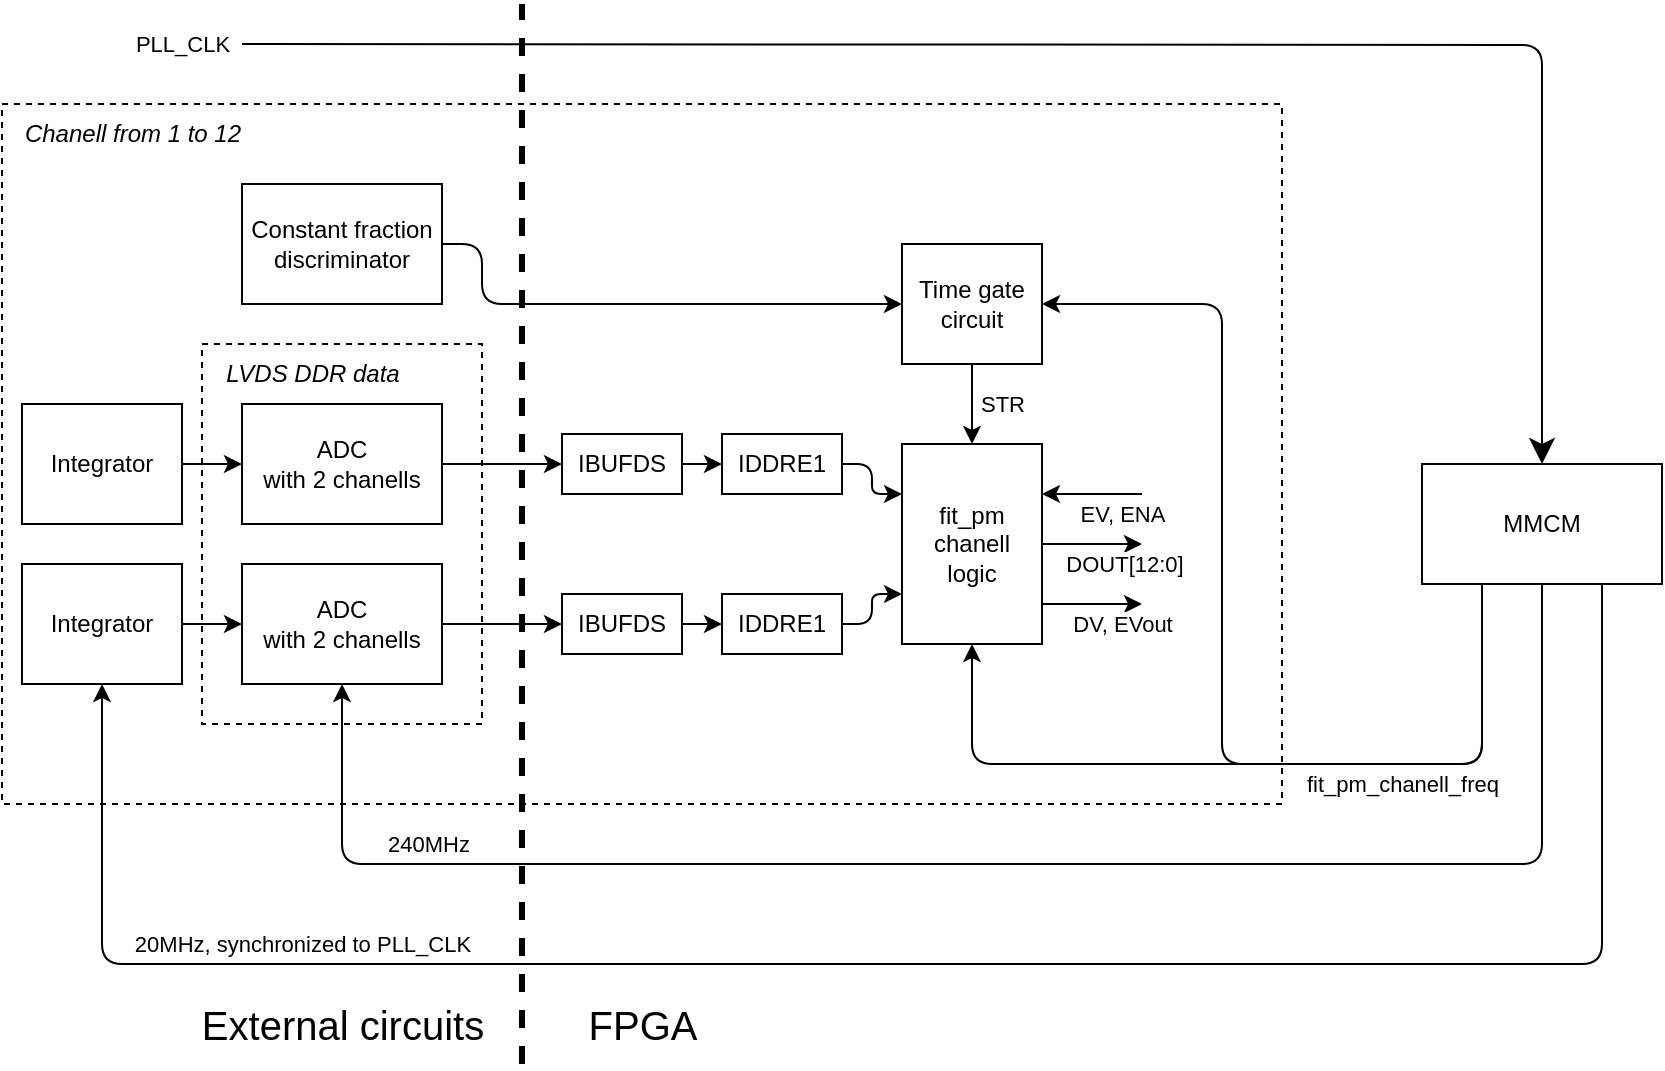 <mxfile>
    <diagram id="VdJQXFleTinv3W6w0sz0" name="Page-1">
        <mxGraphModel dx="1143" dy="654" grid="1" gridSize="10" guides="1" tooltips="1" connect="1" arrows="1" fold="1" page="1" pageScale="1" pageWidth="850" pageHeight="1100" math="0" shadow="0">
            <root>
                <mxCell id="0"/>
                <mxCell id="1" parent="0"/>
                <mxCell id="44" value="" style="rounded=0;whiteSpace=wrap;html=1;dashed=1;" vertex="1" parent="1">
                    <mxGeometry x="10" y="70" width="640" height="350" as="geometry"/>
                </mxCell>
                <mxCell id="46" value="" style="rounded=0;whiteSpace=wrap;html=1;dashed=1;" vertex="1" parent="1">
                    <mxGeometry x="110" y="190" width="140" height="190" as="geometry"/>
                </mxCell>
                <mxCell id="34" style="edgeStyle=orthogonalEdgeStyle;html=1;entryX=0;entryY=0.5;entryDx=0;entryDy=0;" edge="1" parent="1" source="2" target="32">
                    <mxGeometry relative="1" as="geometry"/>
                </mxCell>
                <mxCell id="2" value="ADC&lt;br&gt;with 2 chanells" style="whiteSpace=wrap;html=1;" vertex="1" parent="1">
                    <mxGeometry x="130" y="220" width="100" height="60" as="geometry"/>
                </mxCell>
                <mxCell id="9" style="edgeStyle=none;html=1;entryX=0;entryY=0.5;entryDx=0;entryDy=0;" edge="1" parent="1" source="5" target="2">
                    <mxGeometry relative="1" as="geometry"/>
                </mxCell>
                <mxCell id="5" value="Integrator" style="whiteSpace=wrap;html=1;" vertex="1" parent="1">
                    <mxGeometry x="20" y="220" width="80" height="60" as="geometry"/>
                </mxCell>
                <mxCell id="39" style="edgeStyle=orthogonalEdgeStyle;html=1;entryX=0;entryY=0.5;entryDx=0;entryDy=0;" edge="1" parent="1" source="6" target="38">
                    <mxGeometry relative="1" as="geometry"/>
                </mxCell>
                <mxCell id="6" value="ADC&lt;br&gt;with 2 chanells" style="whiteSpace=wrap;html=1;" vertex="1" parent="1">
                    <mxGeometry x="130" y="300" width="100" height="60" as="geometry"/>
                </mxCell>
                <mxCell id="10" style="edgeStyle=none;html=1;entryX=0;entryY=0.5;entryDx=0;entryDy=0;" edge="1" parent="1" source="7" target="6">
                    <mxGeometry relative="1" as="geometry"/>
                </mxCell>
                <mxCell id="7" value="Integrator" style="whiteSpace=wrap;html=1;" vertex="1" parent="1">
                    <mxGeometry x="20" y="300" width="80" height="60" as="geometry"/>
                </mxCell>
                <mxCell id="17" style="edgeStyle=orthogonalEdgeStyle;html=1;" edge="1" parent="1" source="11">
                    <mxGeometry relative="1" as="geometry">
                        <mxPoint x="580" y="290" as="targetPoint"/>
                        <Array as="points">
                            <mxPoint x="560" y="290"/>
                            <mxPoint x="560" y="290"/>
                        </Array>
                    </mxGeometry>
                </mxCell>
                <mxCell id="19" value="DOUT[12:0]" style="edgeLabel;html=1;align=center;verticalAlign=middle;resizable=0;points=[];" vertex="1" connectable="0" parent="17">
                    <mxGeometry x="0.451" y="1" relative="1" as="geometry">
                        <mxPoint x="4" y="11" as="offset"/>
                    </mxGeometry>
                </mxCell>
                <mxCell id="18" style="edgeStyle=orthogonalEdgeStyle;html=1;" edge="1" parent="1" source="11">
                    <mxGeometry relative="1" as="geometry">
                        <mxPoint x="580" y="320" as="targetPoint"/>
                        <Array as="points">
                            <mxPoint x="550" y="320"/>
                            <mxPoint x="550" y="320"/>
                        </Array>
                    </mxGeometry>
                </mxCell>
                <mxCell id="20" value="DV, EVout" style="edgeLabel;html=1;align=center;verticalAlign=middle;resizable=0;points=[];" vertex="1" connectable="0" parent="18">
                    <mxGeometry x="0.512" relative="1" as="geometry">
                        <mxPoint x="2" y="10" as="offset"/>
                    </mxGeometry>
                </mxCell>
                <mxCell id="11" value="fit_pm&lt;br&gt;chanell&lt;br&gt;logic" style="whiteSpace=wrap;html=1;" vertex="1" parent="1">
                    <mxGeometry x="460" y="240" width="70" height="100" as="geometry"/>
                </mxCell>
                <mxCell id="23" value="&lt;i&gt;LVDS DDR data&lt;/i&gt;" style="text;html=1;align=center;verticalAlign=middle;resizable=0;points=[];autosize=1;strokeColor=none;fillColor=none;" vertex="1" parent="1">
                    <mxGeometry x="110" y="190" width="110" height="30" as="geometry"/>
                </mxCell>
                <mxCell id="24" value="" style="endArrow=classic;html=1;entryX=1;entryY=0.25;entryDx=0;entryDy=0;" edge="1" parent="1" target="11">
                    <mxGeometry width="50" height="50" relative="1" as="geometry">
                        <mxPoint x="580" y="265" as="sourcePoint"/>
                        <mxPoint x="540" y="220" as="targetPoint"/>
                    </mxGeometry>
                </mxCell>
                <mxCell id="25" value="EV, ENA" style="edgeLabel;html=1;align=center;verticalAlign=middle;resizable=0;points=[];" vertex="1" connectable="0" parent="24">
                    <mxGeometry x="-0.364" y="-1" relative="1" as="geometry">
                        <mxPoint x="6" y="11" as="offset"/>
                    </mxGeometry>
                </mxCell>
                <mxCell id="27" style="edgeStyle=orthogonalEdgeStyle;html=1;entryX=0.5;entryY=1;entryDx=0;entryDy=0;" edge="1" parent="1" source="26" target="11">
                    <mxGeometry relative="1" as="geometry">
                        <Array as="points">
                            <mxPoint x="750" y="400"/>
                            <mxPoint x="495" y="400"/>
                        </Array>
                    </mxGeometry>
                </mxCell>
                <mxCell id="28" value="fit_pm_chanell_freq" style="edgeLabel;html=1;align=center;verticalAlign=middle;resizable=0;points=[];" vertex="1" connectable="0" parent="27">
                    <mxGeometry x="0.53" y="2" relative="1" as="geometry">
                        <mxPoint x="180" y="8" as="offset"/>
                    </mxGeometry>
                </mxCell>
                <mxCell id="29" style="edgeStyle=orthogonalEdgeStyle;html=1;entryX=0.5;entryY=1;entryDx=0;entryDy=0;" edge="1" parent="1" source="26" target="6">
                    <mxGeometry relative="1" as="geometry">
                        <Array as="points">
                            <mxPoint x="780" y="450"/>
                            <mxPoint x="180" y="450"/>
                        </Array>
                    </mxGeometry>
                </mxCell>
                <mxCell id="30" value="240MHz" style="edgeLabel;html=1;align=center;verticalAlign=middle;resizable=0;points=[];" vertex="1" connectable="0" parent="29">
                    <mxGeometry x="0.546" relative="1" as="geometry">
                        <mxPoint x="-56" y="-10" as="offset"/>
                    </mxGeometry>
                </mxCell>
                <mxCell id="31" style="edgeStyle=orthogonalEdgeStyle;html=1;entryX=0.5;entryY=1;entryDx=0;entryDy=0;" edge="1" parent="1" source="26" target="7">
                    <mxGeometry relative="1" as="geometry">
                        <Array as="points">
                            <mxPoint x="810" y="500"/>
                            <mxPoint x="60" y="500"/>
                            <mxPoint x="60" y="360"/>
                        </Array>
                    </mxGeometry>
                </mxCell>
                <mxCell id="45" value="20MHz, synchronized to PLL_CLK" style="edgeLabel;html=1;align=center;verticalAlign=middle;resizable=0;points=[];" vertex="1" connectable="0" parent="31">
                    <mxGeometry x="0.661" y="-2" relative="1" as="geometry">
                        <mxPoint x="57" y="-8" as="offset"/>
                    </mxGeometry>
                </mxCell>
                <mxCell id="52" style="edgeStyle=orthogonalEdgeStyle;html=1;entryX=1;entryY=0.5;entryDx=0;entryDy=0;" edge="1" parent="1" source="26" target="51">
                    <mxGeometry relative="1" as="geometry">
                        <Array as="points">
                            <mxPoint x="750" y="400"/>
                            <mxPoint x="620" y="400"/>
                            <mxPoint x="620" y="170"/>
                        </Array>
                    </mxGeometry>
                </mxCell>
                <mxCell id="26" value="MMCM" style="whiteSpace=wrap;html=1;" vertex="1" parent="1">
                    <mxGeometry x="720" y="250" width="120" height="60" as="geometry"/>
                </mxCell>
                <mxCell id="35" style="edgeStyle=orthogonalEdgeStyle;html=1;entryX=0;entryY=0.5;entryDx=0;entryDy=0;" edge="1" parent="1" source="32" target="33">
                    <mxGeometry relative="1" as="geometry"/>
                </mxCell>
                <mxCell id="32" value="IBUFDS" style="whiteSpace=wrap;html=1;" vertex="1" parent="1">
                    <mxGeometry x="290" y="235" width="60" height="30" as="geometry"/>
                </mxCell>
                <mxCell id="37" style="edgeStyle=orthogonalEdgeStyle;html=1;entryX=0;entryY=0.25;entryDx=0;entryDy=0;" edge="1" parent="1" source="33" target="11">
                    <mxGeometry relative="1" as="geometry"/>
                </mxCell>
                <mxCell id="41" style="edgeStyle=orthogonalEdgeStyle;html=1;entryX=0;entryY=0.5;entryDx=0;entryDy=0;" edge="1" parent="1" source="38" target="40">
                    <mxGeometry relative="1" as="geometry"/>
                </mxCell>
                <mxCell id="33" value="IDDRE1" style="whiteSpace=wrap;html=1;" vertex="1" parent="1">
                    <mxGeometry x="370" y="235" width="60" height="30" as="geometry"/>
                </mxCell>
                <mxCell id="38" value="IBUFDS" style="whiteSpace=wrap;html=1;" vertex="1" parent="1">
                    <mxGeometry x="290" y="315" width="60" height="30" as="geometry"/>
                </mxCell>
                <mxCell id="42" style="edgeStyle=orthogonalEdgeStyle;html=1;entryX=0;entryY=0.75;entryDx=0;entryDy=0;" edge="1" parent="1" source="40" target="11">
                    <mxGeometry relative="1" as="geometry"/>
                </mxCell>
                <mxCell id="40" value="IDDRE1" style="whiteSpace=wrap;html=1;" vertex="1" parent="1">
                    <mxGeometry x="370" y="315" width="60" height="30" as="geometry"/>
                </mxCell>
                <mxCell id="47" value="&lt;i&gt;Chanell from 1 to 12&lt;/i&gt;" style="text;html=1;align=center;verticalAlign=middle;resizable=0;points=[];autosize=1;strokeColor=none;fillColor=none;" vertex="1" parent="1">
                    <mxGeometry x="10" y="70" width="130" height="30" as="geometry"/>
                </mxCell>
                <mxCell id="53" style="edgeStyle=orthogonalEdgeStyle;html=1;entryX=0.5;entryY=0;entryDx=0;entryDy=0;" edge="1" parent="1" source="51" target="11">
                    <mxGeometry relative="1" as="geometry">
                        <Array as="points">
                            <mxPoint x="495" y="200"/>
                            <mxPoint x="495" y="200"/>
                        </Array>
                    </mxGeometry>
                </mxCell>
                <mxCell id="54" value="STR" style="edgeLabel;html=1;align=center;verticalAlign=middle;resizable=0;points=[];" vertex="1" connectable="0" parent="53">
                    <mxGeometry x="-0.161" y="3" relative="1" as="geometry">
                        <mxPoint x="12" y="3" as="offset"/>
                    </mxGeometry>
                </mxCell>
                <mxCell id="51" value="Time gate circuit" style="whiteSpace=wrap;html=1;" vertex="1" parent="1">
                    <mxGeometry x="460" y="140" width="70" height="60" as="geometry"/>
                </mxCell>
                <mxCell id="60" style="edgeStyle=orthogonalEdgeStyle;html=1;entryX=0;entryY=0.5;entryDx=0;entryDy=0;" edge="1" parent="1" source="58" target="51">
                    <mxGeometry relative="1" as="geometry">
                        <Array as="points">
                            <mxPoint x="250" y="140"/>
                            <mxPoint x="250" y="170"/>
                        </Array>
                    </mxGeometry>
                </mxCell>
                <mxCell id="58" value="Constant fraction discriminator" style="whiteSpace=wrap;html=1;" vertex="1" parent="1">
                    <mxGeometry x="130" y="110" width="100" height="60" as="geometry"/>
                </mxCell>
                <mxCell id="62" value="" style="endArrow=none;dashed=1;html=1;endSize=10;strokeWidth=3;" edge="1" parent="1">
                    <mxGeometry width="50" height="50" relative="1" as="geometry">
                        <mxPoint x="270" y="550" as="sourcePoint"/>
                        <mxPoint x="270" y="20" as="targetPoint"/>
                    </mxGeometry>
                </mxCell>
                <mxCell id="63" value="&lt;font style=&quot;font-size: 20px;&quot;&gt;FPGA&lt;/font&gt;" style="text;html=1;align=center;verticalAlign=middle;resizable=0;points=[];autosize=1;strokeColor=none;fillColor=none;" vertex="1" parent="1">
                    <mxGeometry x="290" y="510" width="80" height="40" as="geometry"/>
                </mxCell>
                <mxCell id="64" value="&lt;font style=&quot;font-size: 20px;&quot;&gt;External circuits&lt;/font&gt;" style="text;html=1;align=center;verticalAlign=middle;resizable=0;points=[];autosize=1;strokeColor=none;fillColor=none;strokeWidth=1;" vertex="1" parent="1">
                    <mxGeometry x="100" y="510" width="160" height="40" as="geometry"/>
                </mxCell>
                <mxCell id="65" value="" style="endArrow=classic;html=1;strokeWidth=1;endSize=10;entryX=0.5;entryY=0;entryDx=0;entryDy=0;edgeStyle=orthogonalEdgeStyle;" edge="1" parent="1" target="26">
                    <mxGeometry width="50" height="50" relative="1" as="geometry">
                        <mxPoint x="130" y="40" as="sourcePoint"/>
                        <mxPoint x="360" y="240" as="targetPoint"/>
                    </mxGeometry>
                </mxCell>
                <mxCell id="66" value="PLL_CLK" style="edgeLabel;html=1;align=center;verticalAlign=middle;resizable=0;points=[];" vertex="1" connectable="0" parent="65">
                    <mxGeometry x="-0.367" y="-4" relative="1" as="geometry">
                        <mxPoint x="-302" y="-4" as="offset"/>
                    </mxGeometry>
                </mxCell>
            </root>
        </mxGraphModel>
    </diagram>
</mxfile>